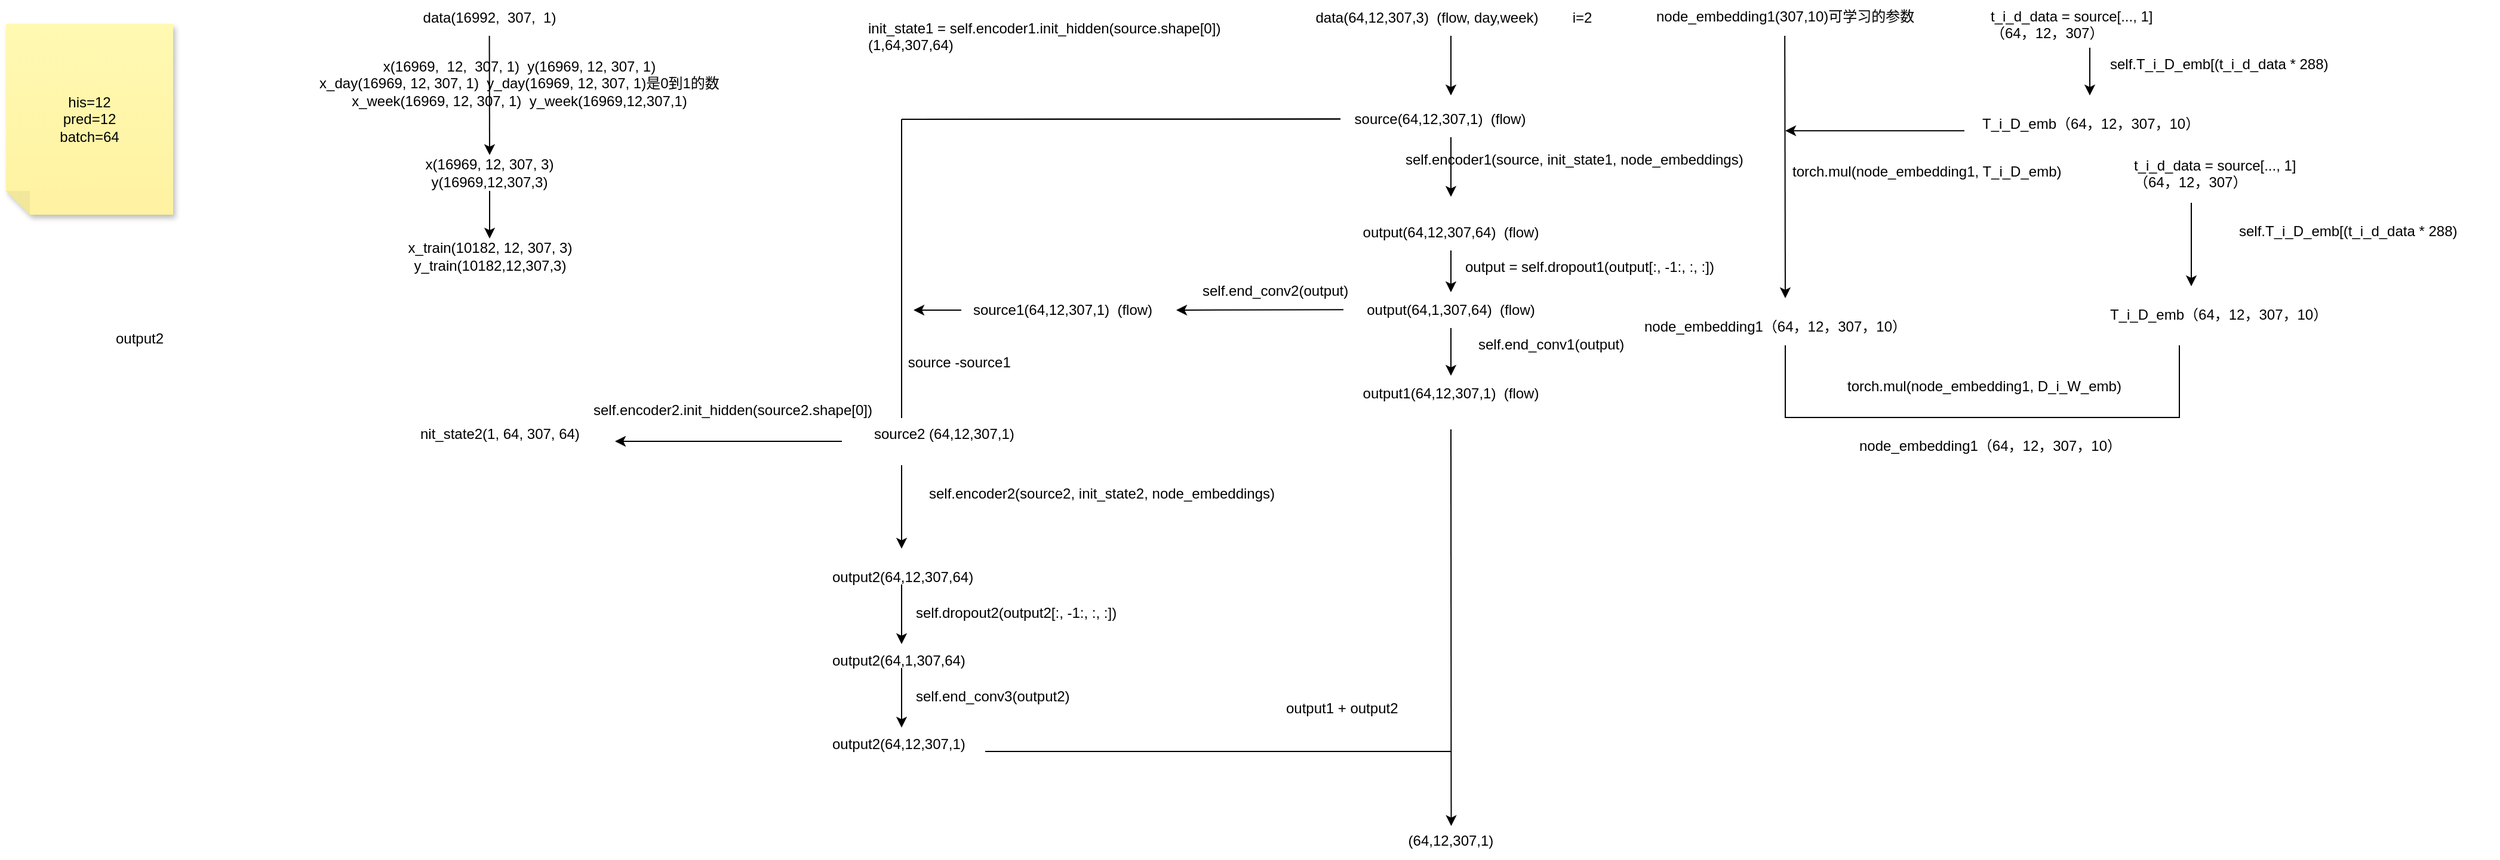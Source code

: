 <mxfile version="24.5.5" type="github">
  <diagram name="第 1 页" id="yApHzeJYYiuHWeru3HxS">
    <mxGraphModel dx="2288" dy="639" grid="1" gridSize="10" guides="1" tooltips="1" connect="1" arrows="1" fold="1" page="1" pageScale="1" pageWidth="827" pageHeight="1169" math="0" shadow="0">
      <root>
        <mxCell id="0" />
        <mxCell id="1" parent="0" />
        <mxCell id="WDNzToIDsKdzvG2eh07D-1" value="data(16992,&amp;nbsp; 307,&amp;nbsp; 1)" style="text;strokeColor=none;align=center;fillColor=none;html=1;verticalAlign=middle;whiteSpace=wrap;rounded=0;" vertex="1" parent="1">
          <mxGeometry x="270" y="10" width="130" height="30" as="geometry" />
        </mxCell>
        <mxCell id="WDNzToIDsKdzvG2eh07D-2" value="his=12&lt;div&gt;pred=12&lt;/div&gt;&lt;div&gt;batch=64&lt;/div&gt;" style="shape=note;whiteSpace=wrap;html=1;backgroundOutline=1;fontColor=#000000;darkOpacity=0.05;fillColor=#FFF9B2;strokeColor=none;fillStyle=solid;direction=west;gradientDirection=north;gradientColor=#FFF2A1;shadow=1;size=20;pointerEvents=1;" vertex="1" parent="1">
          <mxGeometry x="-70" y="30" width="140" height="160" as="geometry" />
        </mxCell>
        <mxCell id="WDNzToIDsKdzvG2eh07D-3" value="" style="endArrow=classic;html=1;rounded=0;" edge="1" parent="1">
          <mxGeometry width="50" height="50" relative="1" as="geometry">
            <mxPoint x="334.8" y="40" as="sourcePoint" />
            <mxPoint x="335" y="140" as="targetPoint" />
          </mxGeometry>
        </mxCell>
        <mxCell id="WDNzToIDsKdzvG2eh07D-6" value="x(16969,&amp;nbsp; 12,&amp;nbsp; 307, 1)&amp;nbsp; y(16969, 12, 307, 1)&lt;div&gt;x_day(16969, 12, 307, 1)&amp;nbsp; y_day(16969, 12, 307, 1)是0到1的数&lt;/div&gt;&lt;div&gt;x_week(16969, 12, 307, 1)&amp;nbsp; y_week(16969,12,307,1)&lt;/div&gt;" style="text;strokeColor=none;align=center;fillColor=none;html=1;verticalAlign=middle;whiteSpace=wrap;rounded=0;" vertex="1" parent="1">
          <mxGeometry x="190" y="80" width="340" as="geometry" />
        </mxCell>
        <mxCell id="WDNzToIDsKdzvG2eh07D-11" style="edgeStyle=orthogonalEdgeStyle;rounded=0;orthogonalLoop=1;jettySize=auto;html=1;" edge="1" parent="1" source="WDNzToIDsKdzvG2eh07D-9" target="WDNzToIDsKdzvG2eh07D-10">
          <mxGeometry relative="1" as="geometry" />
        </mxCell>
        <mxCell id="WDNzToIDsKdzvG2eh07D-9" value="x(16969, 12, 307, 3)&lt;div&gt;y(16969,12,307,3)&lt;/div&gt;" style="text;strokeColor=none;align=center;fillColor=none;html=1;verticalAlign=middle;whiteSpace=wrap;rounded=0;" vertex="1" parent="1">
          <mxGeometry x="275" y="140" width="120" height="30" as="geometry" />
        </mxCell>
        <mxCell id="WDNzToIDsKdzvG2eh07D-10" value="x_train(10182, 12, 307, 3)&lt;div&gt;y_train(10182,12,307,3)&lt;/div&gt;" style="text;strokeColor=none;align=center;fillColor=none;html=1;verticalAlign=middle;whiteSpace=wrap;rounded=0;" vertex="1" parent="1">
          <mxGeometry x="257.5" y="210" width="155" height="30" as="geometry" />
        </mxCell>
        <mxCell id="WDNzToIDsKdzvG2eh07D-12" value="data(64,12,307,3)&amp;nbsp; (flow, day,week)" style="text;strokeColor=none;align=center;fillColor=none;html=1;verticalAlign=middle;whiteSpace=wrap;rounded=0;" vertex="1" parent="1">
          <mxGeometry x="1010" y="10" width="220" height="30" as="geometry" />
        </mxCell>
        <mxCell id="WDNzToIDsKdzvG2eh07D-13" value="i=2" style="text;strokeColor=none;align=center;fillColor=none;html=1;verticalAlign=middle;whiteSpace=wrap;rounded=0;" vertex="1" parent="1">
          <mxGeometry x="1220" y="10" width="60" height="30" as="geometry" />
        </mxCell>
        <mxCell id="WDNzToIDsKdzvG2eh07D-14" value="" style="endArrow=classic;html=1;rounded=0;" edge="1" parent="1">
          <mxGeometry width="50" height="50" relative="1" as="geometry">
            <mxPoint x="1140" y="40" as="sourcePoint" />
            <mxPoint x="1140" y="90" as="targetPoint" />
          </mxGeometry>
        </mxCell>
        <mxCell id="WDNzToIDsKdzvG2eh07D-15" value="node_embedding1(307,10)可学习的参数" style="text;whiteSpace=wrap;html=1;" vertex="1" parent="1">
          <mxGeometry x="1310" y="10" width="220" height="40" as="geometry" />
        </mxCell>
        <mxCell id="WDNzToIDsKdzvG2eh07D-23" style="edgeStyle=orthogonalEdgeStyle;rounded=0;orthogonalLoop=1;jettySize=auto;html=1;" edge="1" parent="1" source="WDNzToIDsKdzvG2eh07D-17">
          <mxGeometry relative="1" as="geometry">
            <mxPoint x="1675" y="90" as="targetPoint" />
          </mxGeometry>
        </mxCell>
        <mxCell id="WDNzToIDsKdzvG2eh07D-17" value="t_i_d_data   = source[..., 1]&lt;div&gt;（64，12，307）&lt;/div&gt;" style="text;whiteSpace=wrap;html=1;" vertex="1" parent="1">
          <mxGeometry x="1590" y="10" width="170" height="40" as="geometry" />
        </mxCell>
        <mxCell id="WDNzToIDsKdzvG2eh07D-24" value="self.T_i_D_emb[(t_i_d_data * 288)" style="text;whiteSpace=wrap;html=1;" vertex="1" parent="1">
          <mxGeometry x="1690" y="50" width="220" height="40" as="geometry" />
        </mxCell>
        <mxCell id="WDNzToIDsKdzvG2eh07D-25" value="T_i_D_emb（64，12，307，10）" style="text;whiteSpace=wrap;html=1;" vertex="1" parent="1">
          <mxGeometry x="1582.5" y="100" width="185" height="40" as="geometry" />
        </mxCell>
        <mxCell id="WDNzToIDsKdzvG2eh07D-26" value="" style="endArrow=classic;html=1;rounded=0;" edge="1" parent="1">
          <mxGeometry width="50" height="50" relative="1" as="geometry">
            <mxPoint x="1419.58" y="40" as="sourcePoint" />
            <mxPoint x="1420" y="260" as="targetPoint" />
          </mxGeometry>
        </mxCell>
        <mxCell id="WDNzToIDsKdzvG2eh07D-27" value="" style="endArrow=classic;html=1;rounded=0;" edge="1" parent="1">
          <mxGeometry width="50" height="50" relative="1" as="geometry">
            <mxPoint x="1570" y="119.58" as="sourcePoint" />
            <mxPoint x="1420" y="119.58" as="targetPoint" />
          </mxGeometry>
        </mxCell>
        <UserObject label="torch.mul(node_embedding1, T_i_D_emb)" id="WDNzToIDsKdzvG2eh07D-28">
          <mxCell style="text;whiteSpace=wrap;html=1;" vertex="1" parent="1">
            <mxGeometry x="1424" y="140" width="230" height="30" as="geometry" />
          </mxCell>
        </UserObject>
        <mxCell id="WDNzToIDsKdzvG2eh07D-29" value="node_embedding1（64，12，307，10）" style="text;whiteSpace=wrap;html=1;" vertex="1" parent="1">
          <mxGeometry x="1300" y="270" width="240" height="40" as="geometry" />
        </mxCell>
        <mxCell id="WDNzToIDsKdzvG2eh07D-30" value="t_i_d_data   = source[..., 1]&lt;div&gt;（64，12，307）&lt;/div&gt;" style="text;whiteSpace=wrap;html=1;" vertex="1" parent="1">
          <mxGeometry x="1710" y="135" width="170" height="40" as="geometry" />
        </mxCell>
        <mxCell id="WDNzToIDsKdzvG2eh07D-33" value="self.T_i_D_emb[(t_i_d_data * 288)" style="text;whiteSpace=wrap;html=1;" vertex="1" parent="1">
          <mxGeometry x="1797.5" y="190" width="220" height="40" as="geometry" />
        </mxCell>
        <mxCell id="WDNzToIDsKdzvG2eh07D-34" value="T_i_D_emb（64，12，307，10）" style="text;whiteSpace=wrap;html=1;" vertex="1" parent="1">
          <mxGeometry x="1690" y="260" width="185" height="40" as="geometry" />
        </mxCell>
        <mxCell id="WDNzToIDsKdzvG2eh07D-35" value="" style="endArrow=classic;html=1;rounded=0;" edge="1" parent="1">
          <mxGeometry width="50" height="50" relative="1" as="geometry">
            <mxPoint x="1760" y="180" as="sourcePoint" />
            <mxPoint x="1760" y="250" as="targetPoint" />
          </mxGeometry>
        </mxCell>
        <mxCell id="WDNzToIDsKdzvG2eh07D-38" value="" style="shape=partialRectangle;whiteSpace=wrap;html=1;bottom=1;right=1;left=1;top=0;fillColor=none;routingCenterX=-0.5;" vertex="1" parent="1">
          <mxGeometry x="1420" y="300" width="330" height="60" as="geometry" />
        </mxCell>
        <UserObject label="torch.mul(node_embedding1, D_i_W_emb)" id="WDNzToIDsKdzvG2eh07D-40">
          <mxCell style="text;whiteSpace=wrap;html=1;" vertex="1" parent="1">
            <mxGeometry x="1470" y="320" width="260" height="40" as="geometry" />
          </mxCell>
        </UserObject>
        <mxCell id="WDNzToIDsKdzvG2eh07D-43" value="node_embedding1（64，12，307，10）" style="text;whiteSpace=wrap;html=1;" vertex="1" parent="1">
          <mxGeometry x="1480" y="370" width="240" height="40" as="geometry" />
        </mxCell>
        <mxCell id="WDNzToIDsKdzvG2eh07D-44" value="source(64,12,307,1)&amp;nbsp; (flow)" style="text;strokeColor=none;align=center;fillColor=none;html=1;verticalAlign=middle;whiteSpace=wrap;rounded=0;" vertex="1" parent="1">
          <mxGeometry x="1021" y="95" width="220" height="30" as="geometry" />
        </mxCell>
        <mxCell id="WDNzToIDsKdzvG2eh07D-45" value="" style="endArrow=classic;html=1;rounded=0;" edge="1" parent="1">
          <mxGeometry width="50" height="50" relative="1" as="geometry">
            <mxPoint x="1140" y="125" as="sourcePoint" />
            <mxPoint x="1140" y="175" as="targetPoint" />
          </mxGeometry>
        </mxCell>
        <UserObject label="init_state1 = self.encoder1.init_hidden(source.shape[0])&lt;div&gt;(1,64,307,64)&lt;/div&gt;" id="WDNzToIDsKdzvG2eh07D-47">
          <mxCell style="text;whiteSpace=wrap;html=1;" vertex="1" parent="1">
            <mxGeometry x="650" y="20" width="330" height="40" as="geometry" />
          </mxCell>
        </UserObject>
        <mxCell id="WDNzToIDsKdzvG2eh07D-48" value="self.encoder1(source, init_state1, node_embeddings)" style="text;whiteSpace=wrap;html=1;" vertex="1" parent="1">
          <mxGeometry x="1100" y="130" width="320" height="40" as="geometry" />
        </mxCell>
        <mxCell id="WDNzToIDsKdzvG2eh07D-53" style="edgeStyle=orthogonalEdgeStyle;rounded=0;orthogonalLoop=1;jettySize=auto;html=1;" edge="1" parent="1" source="WDNzToIDsKdzvG2eh07D-49" target="WDNzToIDsKdzvG2eh07D-52">
          <mxGeometry relative="1" as="geometry" />
        </mxCell>
        <mxCell id="WDNzToIDsKdzvG2eh07D-49" value="output(64,12,307,64)&amp;nbsp; (flow)" style="text;strokeColor=none;align=center;fillColor=none;html=1;verticalAlign=middle;whiteSpace=wrap;rounded=0;" vertex="1" parent="1">
          <mxGeometry x="1030" y="190" width="220" height="30" as="geometry" />
        </mxCell>
        <mxCell id="WDNzToIDsKdzvG2eh07D-56" style="edgeStyle=orthogonalEdgeStyle;rounded=0;orthogonalLoop=1;jettySize=auto;html=1;" edge="1" parent="1" source="WDNzToIDsKdzvG2eh07D-52" target="WDNzToIDsKdzvG2eh07D-55">
          <mxGeometry relative="1" as="geometry" />
        </mxCell>
        <mxCell id="WDNzToIDsKdzvG2eh07D-52" value="output(64,1,307,64)&amp;nbsp; (flow)" style="text;strokeColor=none;align=center;fillColor=none;html=1;verticalAlign=middle;whiteSpace=wrap;rounded=0;" vertex="1" parent="1">
          <mxGeometry x="1030" y="255" width="220" height="30" as="geometry" />
        </mxCell>
        <mxCell id="WDNzToIDsKdzvG2eh07D-54" value="output = self.dropout1(output[:, -1:, :, :])" style="text;whiteSpace=wrap;html=1;" vertex="1" parent="1">
          <mxGeometry x="1150" y="220" width="240" height="40" as="geometry" />
        </mxCell>
        <mxCell id="WDNzToIDsKdzvG2eh07D-55" value="output1(64,12,307,1)&amp;nbsp; (flow)" style="text;strokeColor=none;align=center;fillColor=none;html=1;verticalAlign=middle;whiteSpace=wrap;rounded=0;" vertex="1" parent="1">
          <mxGeometry x="1030" y="325" width="220" height="30" as="geometry" />
        </mxCell>
        <mxCell id="WDNzToIDsKdzvG2eh07D-57" value="self.end_conv1(output)" style="text;whiteSpace=wrap;html=1;" vertex="1" parent="1">
          <mxGeometry x="1161" y="285" width="160" height="40" as="geometry" />
        </mxCell>
        <mxCell id="WDNzToIDsKdzvG2eh07D-58" value="" style="endArrow=classic;html=1;rounded=0;" edge="1" parent="1">
          <mxGeometry width="50" height="50" relative="1" as="geometry">
            <mxPoint x="1050" y="269.58" as="sourcePoint" />
            <mxPoint x="910" y="270" as="targetPoint" />
          </mxGeometry>
        </mxCell>
        <mxCell id="WDNzToIDsKdzvG2eh07D-59" value="self.end_conv2(output)" style="text;whiteSpace=wrap;html=1;" vertex="1" parent="1">
          <mxGeometry x="930" y="240" width="160" height="20" as="geometry" />
        </mxCell>
        <mxCell id="WDNzToIDsKdzvG2eh07D-60" value="source1(64,12,307,1)&amp;nbsp; (flow)" style="text;strokeColor=none;align=center;fillColor=none;html=1;verticalAlign=middle;whiteSpace=wrap;rounded=0;" vertex="1" parent="1">
          <mxGeometry x="705" y="255" width="220" height="30" as="geometry" />
        </mxCell>
        <mxCell id="WDNzToIDsKdzvG2eh07D-62" value="" style="endArrow=none;html=1;rounded=0;" edge="1" parent="1">
          <mxGeometry width="50" height="50" relative="1" as="geometry">
            <mxPoint x="680" y="110" as="sourcePoint" />
            <mxPoint x="1047.5" y="109.8" as="targetPoint" />
            <Array as="points">
              <mxPoint x="1047.5" y="109.8" />
            </Array>
          </mxGeometry>
        </mxCell>
        <mxCell id="WDNzToIDsKdzvG2eh07D-63" value="" style="endArrow=none;html=1;rounded=0;" edge="1" parent="1">
          <mxGeometry width="50" height="50" relative="1" as="geometry">
            <mxPoint x="680" y="110" as="sourcePoint" />
            <mxPoint x="1047.5" y="109.8" as="targetPoint" />
            <Array as="points">
              <mxPoint x="1047.5" y="109.8" />
            </Array>
          </mxGeometry>
        </mxCell>
        <mxCell id="WDNzToIDsKdzvG2eh07D-64" value="" style="endArrow=none;html=1;rounded=0;" edge="1" parent="1">
          <mxGeometry width="50" height="50" relative="1" as="geometry">
            <mxPoint x="680" y="360.457" as="sourcePoint" />
            <mxPoint x="680" y="110" as="targetPoint" />
          </mxGeometry>
        </mxCell>
        <mxCell id="WDNzToIDsKdzvG2eh07D-66" value="" style="endArrow=classic;html=1;rounded=0;" edge="1" parent="1">
          <mxGeometry width="50" height="50" relative="1" as="geometry">
            <mxPoint x="730" y="270" as="sourcePoint" />
            <mxPoint x="690" y="270" as="targetPoint" />
          </mxGeometry>
        </mxCell>
        <mxCell id="WDNzToIDsKdzvG2eh07D-67" value="&amp;nbsp;source -source1" style="text;whiteSpace=wrap;html=1;" vertex="1" parent="1">
          <mxGeometry x="680" y="300" width="180" height="40" as="geometry" />
        </mxCell>
        <mxCell id="WDNzToIDsKdzvG2eh07D-68" value="source2 (64,12,307,1)" style="text;whiteSpace=wrap;html=1;" vertex="1" parent="1">
          <mxGeometry x="655" y="360" width="145" height="20" as="geometry" />
        </mxCell>
        <mxCell id="WDNzToIDsKdzvG2eh07D-69" value="" style="endArrow=classic;html=1;rounded=0;" edge="1" parent="1">
          <mxGeometry width="50" height="50" relative="1" as="geometry">
            <mxPoint x="630" y="380" as="sourcePoint" />
            <mxPoint x="440" y="380" as="targetPoint" />
          </mxGeometry>
        </mxCell>
        <UserObject label="self.encoder2.init_hidden(source2.shape[0])" id="WDNzToIDsKdzvG2eh07D-70">
          <mxCell style="text;whiteSpace=wrap;html=1;" vertex="1" parent="1">
            <mxGeometry x="420" y="340" width="270" height="40" as="geometry" />
          </mxCell>
        </UserObject>
        <mxCell id="WDNzToIDsKdzvG2eh07D-71" value="nit_state2(1, 64, 307, 64)" style="text;whiteSpace=wrap;html=1;" vertex="1" parent="1">
          <mxGeometry x="275" y="360" width="150" height="30" as="geometry" />
        </mxCell>
        <mxCell id="WDNzToIDsKdzvG2eh07D-72" value="" style="endArrow=classic;html=1;rounded=0;" edge="1" parent="1">
          <mxGeometry width="50" height="50" relative="1" as="geometry">
            <mxPoint x="680" y="400" as="sourcePoint" />
            <mxPoint x="680" y="470" as="targetPoint" />
          </mxGeometry>
        </mxCell>
        <mxCell id="WDNzToIDsKdzvG2eh07D-74" value="self.encoder2(source2, init_state2, node_embeddings)" style="text;whiteSpace=wrap;html=1;" vertex="1" parent="1">
          <mxGeometry x="701" y="410" width="320" height="40" as="geometry" />
        </mxCell>
        <mxCell id="WDNzToIDsKdzvG2eh07D-75" value="output2" style="text;whiteSpace=wrap;html=1;" vertex="1" parent="1">
          <mxGeometry x="20" y="280" width="70" height="40" as="geometry" />
        </mxCell>
        <mxCell id="WDNzToIDsKdzvG2eh07D-78" style="edgeStyle=orthogonalEdgeStyle;rounded=0;orthogonalLoop=1;jettySize=auto;html=1;" edge="1" parent="1" source="WDNzToIDsKdzvG2eh07D-76" target="WDNzToIDsKdzvG2eh07D-77">
          <mxGeometry relative="1" as="geometry" />
        </mxCell>
        <mxCell id="WDNzToIDsKdzvG2eh07D-76" value="output2(64,12,307,64)" style="text;whiteSpace=wrap;html=1;" vertex="1" parent="1">
          <mxGeometry x="620" y="480" width="120" height="20" as="geometry" />
        </mxCell>
        <mxCell id="WDNzToIDsKdzvG2eh07D-81" style="edgeStyle=orthogonalEdgeStyle;rounded=0;orthogonalLoop=1;jettySize=auto;html=1;" edge="1" parent="1" source="WDNzToIDsKdzvG2eh07D-77" target="WDNzToIDsKdzvG2eh07D-80">
          <mxGeometry relative="1" as="geometry" />
        </mxCell>
        <mxCell id="WDNzToIDsKdzvG2eh07D-77" value="output2(64,1,307,64)" style="text;whiteSpace=wrap;html=1;" vertex="1" parent="1">
          <mxGeometry x="620" y="550" width="120" height="20" as="geometry" />
        </mxCell>
        <mxCell id="WDNzToIDsKdzvG2eh07D-79" value="self.dropout2(output2[:, -1:, :, :])" style="text;whiteSpace=wrap;html=1;" vertex="1" parent="1">
          <mxGeometry x="690" y="510" width="200" height="40" as="geometry" />
        </mxCell>
        <mxCell id="WDNzToIDsKdzvG2eh07D-80" value="output2(64,12,307,1)" style="text;whiteSpace=wrap;html=1;" vertex="1" parent="1">
          <mxGeometry x="620" y="620" width="120" height="20" as="geometry" />
        </mxCell>
        <mxCell id="WDNzToIDsKdzvG2eh07D-82" value="self.end_conv3(output2)" style="text;whiteSpace=wrap;html=1;" vertex="1" parent="1">
          <mxGeometry x="690" y="580" width="160" height="40" as="geometry" />
        </mxCell>
        <mxCell id="WDNzToIDsKdzvG2eh07D-83" value="" style="endArrow=classic;html=1;rounded=0;" edge="1" parent="1">
          <mxGeometry width="50" height="50" relative="1" as="geometry">
            <mxPoint x="1140" y="370" as="sourcePoint" />
            <mxPoint x="1140.25" y="702.5" as="targetPoint" />
          </mxGeometry>
        </mxCell>
        <mxCell id="WDNzToIDsKdzvG2eh07D-84" value="" style="endArrow=none;html=1;rounded=0;" edge="1" parent="1">
          <mxGeometry width="50" height="50" relative="1" as="geometry">
            <mxPoint x="750" y="640" as="sourcePoint" />
            <mxPoint x="1140" y="640" as="targetPoint" />
          </mxGeometry>
        </mxCell>
        <mxCell id="WDNzToIDsKdzvG2eh07D-86" value="output1 + output2" style="text;whiteSpace=wrap;html=1;" vertex="1" parent="1">
          <mxGeometry x="1000" y="590" width="130" height="40" as="geometry" />
        </mxCell>
        <mxCell id="WDNzToIDsKdzvG2eh07D-87" value="(64,12,307,1)" style="text;strokeColor=none;align=center;fillColor=none;html=1;verticalAlign=middle;whiteSpace=wrap;rounded=0;" vertex="1" parent="1">
          <mxGeometry x="1090" y="700" width="100" height="30" as="geometry" />
        </mxCell>
      </root>
    </mxGraphModel>
  </diagram>
</mxfile>
